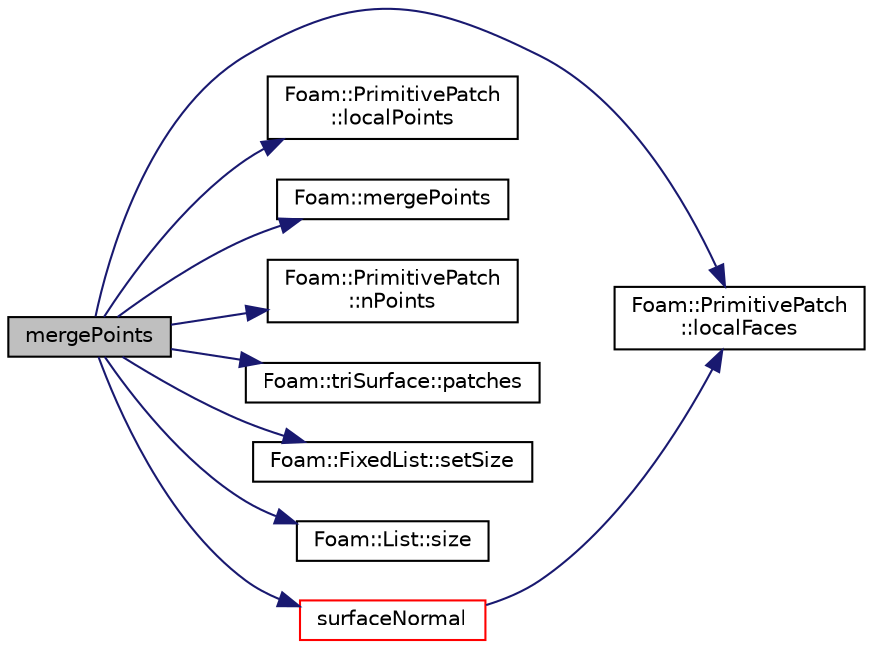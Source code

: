 digraph "mergePoints"
{
  bgcolor="transparent";
  edge [fontname="Helvetica",fontsize="10",labelfontname="Helvetica",labelfontsize="10"];
  node [fontname="Helvetica",fontsize="10",shape=record];
  rankdir="LR";
  Node2056 [label="mergePoints",height=0.2,width=0.4,color="black", fillcolor="grey75", style="filled", fontcolor="black"];
  Node2056 -> Node2057 [color="midnightblue",fontsize="10",style="solid",fontname="Helvetica"];
  Node2057 [label="Foam::PrimitivePatch\l::localFaces",height=0.2,width=0.4,color="black",URL="$a28693.html#aa4bd29e9c9de3d53e26aa2bf2e803c60",tooltip="Return patch faces addressing into local point list. "];
  Node2056 -> Node2058 [color="midnightblue",fontsize="10",style="solid",fontname="Helvetica"];
  Node2058 [label="Foam::PrimitivePatch\l::localPoints",height=0.2,width=0.4,color="black",URL="$a28693.html#aca6c65ee2831bb6795149af7635640a2",tooltip="Return pointField of points in patch. "];
  Node2056 -> Node2059 [color="midnightblue",fontsize="10",style="solid",fontname="Helvetica"];
  Node2059 [label="Foam::mergePoints",height=0.2,width=0.4,color="black",URL="$a21851.html#a91cf82266e8f08da4a95ebafddc2f61d",tooltip="Sorts and merges points. All points closer than/equal mergeTol get merged. "];
  Node2056 -> Node2060 [color="midnightblue",fontsize="10",style="solid",fontname="Helvetica"];
  Node2060 [label="Foam::PrimitivePatch\l::nPoints",height=0.2,width=0.4,color="black",URL="$a28693.html#a1c886a784a597459dbf2d9470798e9dd",tooltip="Return number of points supporting patch faces. "];
  Node2056 -> Node2061 [color="midnightblue",fontsize="10",style="solid",fontname="Helvetica"];
  Node2061 [label="Foam::triSurface::patches",height=0.2,width=0.4,color="black",URL="$a31961.html#a81f967856b4a58b0c942fe0a0dcdf627"];
  Node2056 -> Node2062 [color="midnightblue",fontsize="10",style="solid",fontname="Helvetica"];
  Node2062 [label="Foam::FixedList::setSize",height=0.2,width=0.4,color="black",URL="$a27009.html#aedb985ffeaf1bdbfeccc2a8730405703",tooltip="Dummy setSize function. "];
  Node2056 -> Node2063 [color="midnightblue",fontsize="10",style="solid",fontname="Helvetica"];
  Node2063 [label="Foam::List::size",height=0.2,width=0.4,color="black",URL="$a26833.html#a8a5f6fa29bd4b500caf186f60245b384",tooltip="Override size to be inconsistent with allocated storage. "];
  Node2056 -> Node2064 [color="midnightblue",fontsize="10",style="solid",fontname="Helvetica"];
  Node2064 [label="surfaceNormal",height=0.2,width=0.4,color="red",URL="$a26673.html#a8eee26c9d18f7a7ae2c5654f82c339d8",tooltip="Triangle (unit) normal. If nearest point to triangle on edge use. "];
  Node2064 -> Node2057 [color="midnightblue",fontsize="10",style="solid",fontname="Helvetica"];
}
